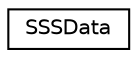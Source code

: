 digraph G
{
  edge [fontname="Helvetica",fontsize="10",labelfontname="Helvetica",labelfontsize="10"];
  node [fontname="Helvetica",fontsize="10",shape=record];
  rankdir=LR;
  Node1 [label="SSSData",height=0.2,width=0.4,color="black", fillcolor="white", style="filled",URL="$d1/d12/structSSSData.html"];
}
